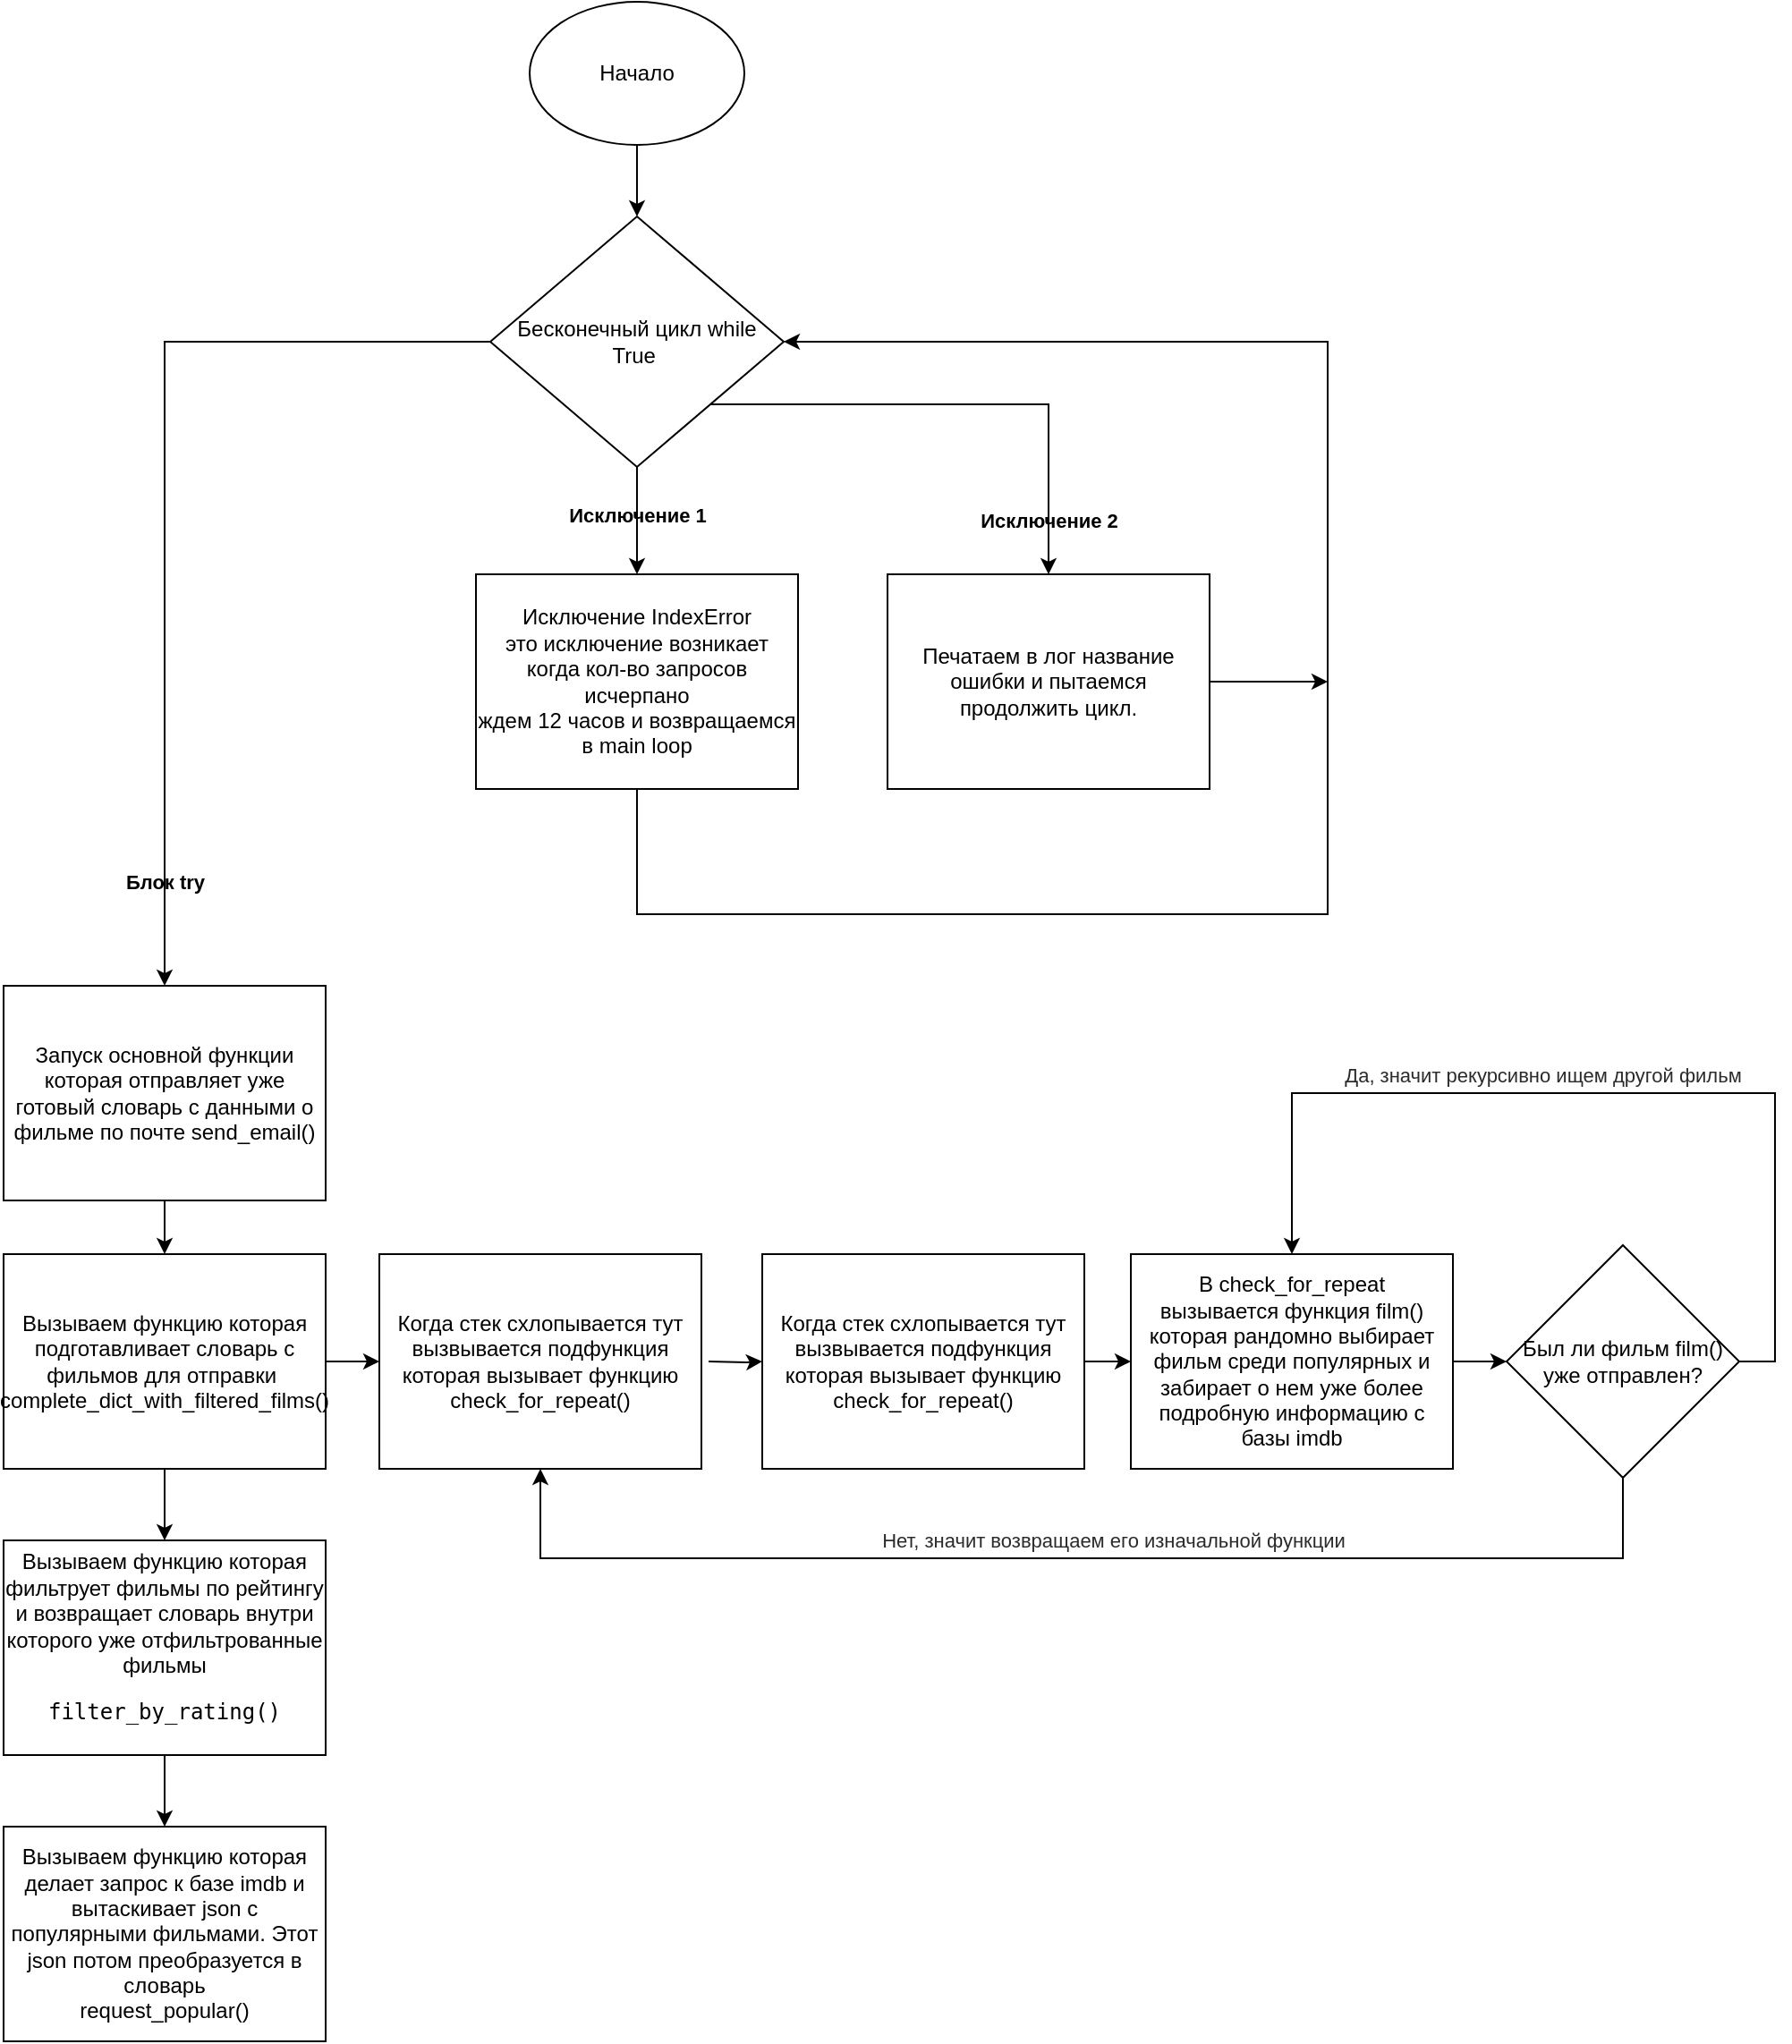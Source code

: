 <mxfile version="20.2.7" type="device"><diagram id="0XbVHpZasQZvtVEtWNWa" name="Страница 1"><mxGraphModel dx="1418" dy="2022" grid="1" gridSize="10" guides="1" tooltips="1" connect="1" arrows="1" fold="1" page="1" pageScale="1" pageWidth="827" pageHeight="1169" background="#ffffff" math="0" shadow="0"><root><mxCell id="0"/><mxCell id="1" parent="0"/><mxCell id="J6yDV2uNqTIOQq61pQ0T-3" value="" style="edgeStyle=orthogonalEdgeStyle;rounded=0;orthogonalLoop=1;jettySize=auto;html=1;" edge="1" parent="1" source="J6yDV2uNqTIOQq61pQ0T-1" target="J6yDV2uNqTIOQq61pQ0T-2"><mxGeometry relative="1" as="geometry"/></mxCell><mxCell id="J6yDV2uNqTIOQq61pQ0T-1" value="Начало" style="ellipse;whiteSpace=wrap;html=1;" vertex="1" parent="1"><mxGeometry x="354" y="10" width="120" height="80" as="geometry"/></mxCell><mxCell id="J6yDV2uNqTIOQq61pQ0T-7" value="&lt;br&gt;&lt;span style=&quot;color: rgb(0, 0, 0); font-family: Helvetica; font-size: 11px; font-style: normal; font-variant-ligatures: normal; font-variant-caps: normal; letter-spacing: normal; orphans: 2; text-align: center; text-indent: 0px; text-transform: none; widows: 2; word-spacing: 0px; -webkit-text-stroke-width: 0px; text-decoration-thickness: initial; text-decoration-style: initial; text-decoration-color: initial; float: none; display: inline !important;&quot;&gt;Исключение 1&lt;/span&gt;&lt;br&gt;" style="edgeStyle=orthogonalEdgeStyle;rounded=0;orthogonalLoop=1;jettySize=auto;html=1;fontStyle=1;entryX=0.5;entryY=0;entryDx=0;entryDy=0;labelBackgroundColor=none;" edge="1" parent="1" source="J6yDV2uNqTIOQq61pQ0T-2" target="J6yDV2uNqTIOQq61pQ0T-5"><mxGeometry x="-0.333" relative="1" as="geometry"><mxPoint x="414" y="310" as="targetPoint"/><mxPoint as="offset"/></mxGeometry></mxCell><mxCell id="J6yDV2uNqTIOQq61pQ0T-8" value="Исключение 2" style="edgeStyle=orthogonalEdgeStyle;rounded=0;orthogonalLoop=1;jettySize=auto;html=1;exitX=1;exitY=1;exitDx=0;exitDy=0;fontStyle=1;labelBackgroundColor=none;" edge="1" parent="1" source="J6yDV2uNqTIOQq61pQ0T-2" target="J6yDV2uNqTIOQq61pQ0T-6"><mxGeometry x="0.789" relative="1" as="geometry"><Array as="points"><mxPoint x="644" y="235"/></Array><mxPoint as="offset"/></mxGeometry></mxCell><mxCell id="J6yDV2uNqTIOQq61pQ0T-10" value="Блок try" style="edgeStyle=orthogonalEdgeStyle;rounded=0;orthogonalLoop=1;jettySize=auto;html=1;exitX=0;exitY=0.5;exitDx=0;exitDy=0;entryX=0.5;entryY=0;entryDx=0;entryDy=0;fontStyle=1;labelBackgroundColor=none;" edge="1" parent="1" source="J6yDV2uNqTIOQq61pQ0T-2" target="J6yDV2uNqTIOQq61pQ0T-4"><mxGeometry x="0.784" relative="1" as="geometry"><mxPoint as="offset"/></mxGeometry></mxCell><mxCell id="J6yDV2uNqTIOQq61pQ0T-2" value="Бесконечный цикл while True&amp;nbsp;" style="rhombus;whiteSpace=wrap;html=1;" vertex="1" parent="1"><mxGeometry x="332" y="130" width="164" height="140" as="geometry"/></mxCell><mxCell id="J6yDV2uNqTIOQq61pQ0T-14" value="" style="edgeStyle=orthogonalEdgeStyle;rounded=0;orthogonalLoop=1;jettySize=auto;html=1;labelBackgroundColor=none;" edge="1" parent="1" source="J6yDV2uNqTIOQq61pQ0T-4" target="J6yDV2uNqTIOQq61pQ0T-13"><mxGeometry relative="1" as="geometry"/></mxCell><mxCell id="J6yDV2uNqTIOQq61pQ0T-4" value="Запуск основной функции&lt;br&gt;которая отправляет уже готовый словарь с данными о фильме по почте send_email()" style="rounded=0;whiteSpace=wrap;html=1;" vertex="1" parent="1"><mxGeometry x="60" y="560" width="180" height="120" as="geometry"/></mxCell><mxCell id="J6yDV2uNqTIOQq61pQ0T-9" style="edgeStyle=orthogonalEdgeStyle;rounded=0;orthogonalLoop=1;jettySize=auto;html=1;exitX=0.5;exitY=1;exitDx=0;exitDy=0;entryX=1;entryY=0.5;entryDx=0;entryDy=0;" edge="1" parent="1" source="J6yDV2uNqTIOQq61pQ0T-5" target="J6yDV2uNqTIOQq61pQ0T-2"><mxGeometry relative="1" as="geometry"><Array as="points"><mxPoint x="414" y="520"/><mxPoint x="800" y="520"/><mxPoint x="800" y="200"/></Array></mxGeometry></mxCell><mxCell id="J6yDV2uNqTIOQq61pQ0T-5" value="Исключение IndexError&lt;br&gt;это исключение возникает когда кол-во запросов исчерпано&lt;br&gt;ждем 12 часов и возвращаемся в main loop" style="rounded=0;whiteSpace=wrap;html=1;" vertex="1" parent="1"><mxGeometry x="324" y="330" width="180" height="120" as="geometry"/></mxCell><mxCell id="J6yDV2uNqTIOQq61pQ0T-11" style="edgeStyle=orthogonalEdgeStyle;rounded=0;orthogonalLoop=1;jettySize=auto;html=1;exitX=1;exitY=0.5;exitDx=0;exitDy=0;" edge="1" parent="1" source="J6yDV2uNqTIOQq61pQ0T-6"><mxGeometry relative="1" as="geometry"><mxPoint x="800" y="390" as="targetPoint"/></mxGeometry></mxCell><mxCell id="J6yDV2uNqTIOQq61pQ0T-6" value="Печатаем в лог название ошибки и пытаемся продолжить цикл." style="rounded=0;whiteSpace=wrap;html=1;" vertex="1" parent="1"><mxGeometry x="554" y="330" width="180" height="120" as="geometry"/></mxCell><mxCell id="J6yDV2uNqTIOQq61pQ0T-16" value="" style="edgeStyle=orthogonalEdgeStyle;rounded=0;orthogonalLoop=1;jettySize=auto;html=1;labelBackgroundColor=none;fontColor=#000000;" edge="1" parent="1" source="J6yDV2uNqTIOQq61pQ0T-13" target="J6yDV2uNqTIOQq61pQ0T-15"><mxGeometry relative="1" as="geometry"/></mxCell><mxCell id="J6yDV2uNqTIOQq61pQ0T-20" value="" style="edgeStyle=orthogonalEdgeStyle;rounded=0;orthogonalLoop=1;jettySize=auto;html=1;labelBackgroundColor=none;fontColor=#2B2B2B;" edge="1" parent="1" source="J6yDV2uNqTIOQq61pQ0T-13" target="J6yDV2uNqTIOQq61pQ0T-19"><mxGeometry relative="1" as="geometry"/></mxCell><mxCell id="J6yDV2uNqTIOQq61pQ0T-13" value="Вызываем функцию которая подготавливает словарь с фильмов для отправки&amp;nbsp;&lt;br&gt;complete_dict_with_filtered_films()&lt;br&gt;" style="rounded=0;whiteSpace=wrap;html=1;" vertex="1" parent="1"><mxGeometry x="60" y="710" width="180" height="120" as="geometry"/></mxCell><mxCell id="J6yDV2uNqTIOQq61pQ0T-18" value="" style="edgeStyle=orthogonalEdgeStyle;rounded=0;orthogonalLoop=1;jettySize=auto;html=1;labelBackgroundColor=none;fontColor=#2B2B2B;" edge="1" parent="1" source="J6yDV2uNqTIOQq61pQ0T-15" target="J6yDV2uNqTIOQq61pQ0T-17"><mxGeometry relative="1" as="geometry"/></mxCell><mxCell id="J6yDV2uNqTIOQq61pQ0T-15" value="Вызываем функцию которая фильтрует фильмы по рейтингу и возвращает словарь внутри которого уже отфильтрованные фильмы&lt;br&gt;&lt;pre style=&quot;&quot;&gt;&lt;font face=&quot;JetBrains Mono, monospace&quot;&gt;filter_by_rating()&lt;br&gt;&lt;/font&gt;&lt;/pre&gt;" style="rounded=0;whiteSpace=wrap;html=1;" vertex="1" parent="1"><mxGeometry x="60" y="870" width="180" height="120" as="geometry"/></mxCell><mxCell id="J6yDV2uNqTIOQq61pQ0T-17" value="Вызываем функцию которая делает запрос к базе imdb и вытаскивает json с популярными фильмами. Этот json потом преобразуется в словарь&lt;br&gt;request_popular()" style="rounded=0;whiteSpace=wrap;html=1;" vertex="1" parent="1"><mxGeometry x="60" y="1030" width="180" height="120" as="geometry"/></mxCell><mxCell id="J6yDV2uNqTIOQq61pQ0T-22" value="" style="edgeStyle=orthogonalEdgeStyle;rounded=0;orthogonalLoop=1;jettySize=auto;html=1;labelBackgroundColor=none;fontColor=#2B2B2B;" edge="1" parent="1" target="J6yDV2uNqTIOQq61pQ0T-21"><mxGeometry relative="1" as="geometry"><mxPoint x="454" y="770.0" as="sourcePoint"/></mxGeometry></mxCell><mxCell id="J6yDV2uNqTIOQq61pQ0T-19" value="Когда стек схлопывается тут вызвывается подфункция которая вызывает функцию check_for_repeat()" style="rounded=0;whiteSpace=wrap;html=1;" vertex="1" parent="1"><mxGeometry x="270" y="710" width="180" height="120" as="geometry"/></mxCell><mxCell id="J6yDV2uNqTIOQq61pQ0T-24" value="" style="edgeStyle=orthogonalEdgeStyle;rounded=0;orthogonalLoop=1;jettySize=auto;html=1;labelBackgroundColor=none;fontColor=#2B2B2B;" edge="1" parent="1" source="J6yDV2uNqTIOQq61pQ0T-21" target="J6yDV2uNqTIOQq61pQ0T-23"><mxGeometry relative="1" as="geometry"/></mxCell><mxCell id="J6yDV2uNqTIOQq61pQ0T-21" value="Когда стек схлопывается тут вызвывается подфункция которая вызывает функцию check_for_repeat()" style="rounded=0;whiteSpace=wrap;html=1;" vertex="1" parent="1"><mxGeometry x="484" y="710" width="180" height="120" as="geometry"/></mxCell><mxCell id="J6yDV2uNqTIOQq61pQ0T-28" value="" style="edgeStyle=orthogonalEdgeStyle;rounded=0;orthogonalLoop=1;jettySize=auto;html=1;labelBackgroundColor=none;fontColor=#2B2B2B;" edge="1" parent="1" source="J6yDV2uNqTIOQq61pQ0T-23" target="J6yDV2uNqTIOQq61pQ0T-27"><mxGeometry relative="1" as="geometry"/></mxCell><mxCell id="J6yDV2uNqTIOQq61pQ0T-23" value="В check_for_repeat&lt;br&gt;вызывается функция film() которая рандомно выбирает фильм среди популярных и забирает о нем уже более подробную информацию с базы imdb" style="rounded=0;whiteSpace=wrap;html=1;" vertex="1" parent="1"><mxGeometry x="690" y="710" width="180" height="120" as="geometry"/></mxCell><mxCell id="J6yDV2uNqTIOQq61pQ0T-29" value="Нет, значит возвращаем его изначальной функции" style="edgeStyle=orthogonalEdgeStyle;rounded=0;orthogonalLoop=1;jettySize=auto;html=1;exitX=0.5;exitY=1;exitDx=0;exitDy=0;entryX=0.5;entryY=1;entryDx=0;entryDy=0;labelBackgroundColor=default;fontColor=#2B2B2B;" edge="1" parent="1" source="J6yDV2uNqTIOQq61pQ0T-27" target="J6yDV2uNqTIOQq61pQ0T-19"><mxGeometry x="-0.057" y="-10" relative="1" as="geometry"><Array as="points"><mxPoint x="965" y="880"/><mxPoint x="360" y="880"/></Array><mxPoint as="offset"/></mxGeometry></mxCell><mxCell id="J6yDV2uNqTIOQq61pQ0T-30" style="edgeStyle=orthogonalEdgeStyle;rounded=0;orthogonalLoop=1;jettySize=auto;html=1;exitX=1;exitY=0.5;exitDx=0;exitDy=0;entryX=0.5;entryY=0;entryDx=0;entryDy=0;labelBackgroundColor=default;fontColor=#2B2B2B;" edge="1" parent="1" source="J6yDV2uNqTIOQq61pQ0T-27" target="J6yDV2uNqTIOQq61pQ0T-23"><mxGeometry relative="1" as="geometry"><Array as="points"><mxPoint x="1050" y="770"/><mxPoint x="1050" y="620"/><mxPoint x="780" y="620"/></Array></mxGeometry></mxCell><mxCell id="J6yDV2uNqTIOQq61pQ0T-31" value="Да, значит рекурсивно ищем другой фильм" style="edgeLabel;html=1;align=center;verticalAlign=middle;resizable=0;points=[];fontColor=#2B2B2B;" vertex="1" connectable="0" parent="J6yDV2uNqTIOQq61pQ0T-30"><mxGeometry x="0.226" relative="1" as="geometry"><mxPoint x="25" y="-10" as="offset"/></mxGeometry></mxCell><mxCell id="J6yDV2uNqTIOQq61pQ0T-27" value="Был ли фильм film() уже отправлен?" style="rhombus;whiteSpace=wrap;html=1;rounded=0;" vertex="1" parent="1"><mxGeometry x="900" y="705" width="130" height="130" as="geometry"/></mxCell></root></mxGraphModel></diagram></mxfile>